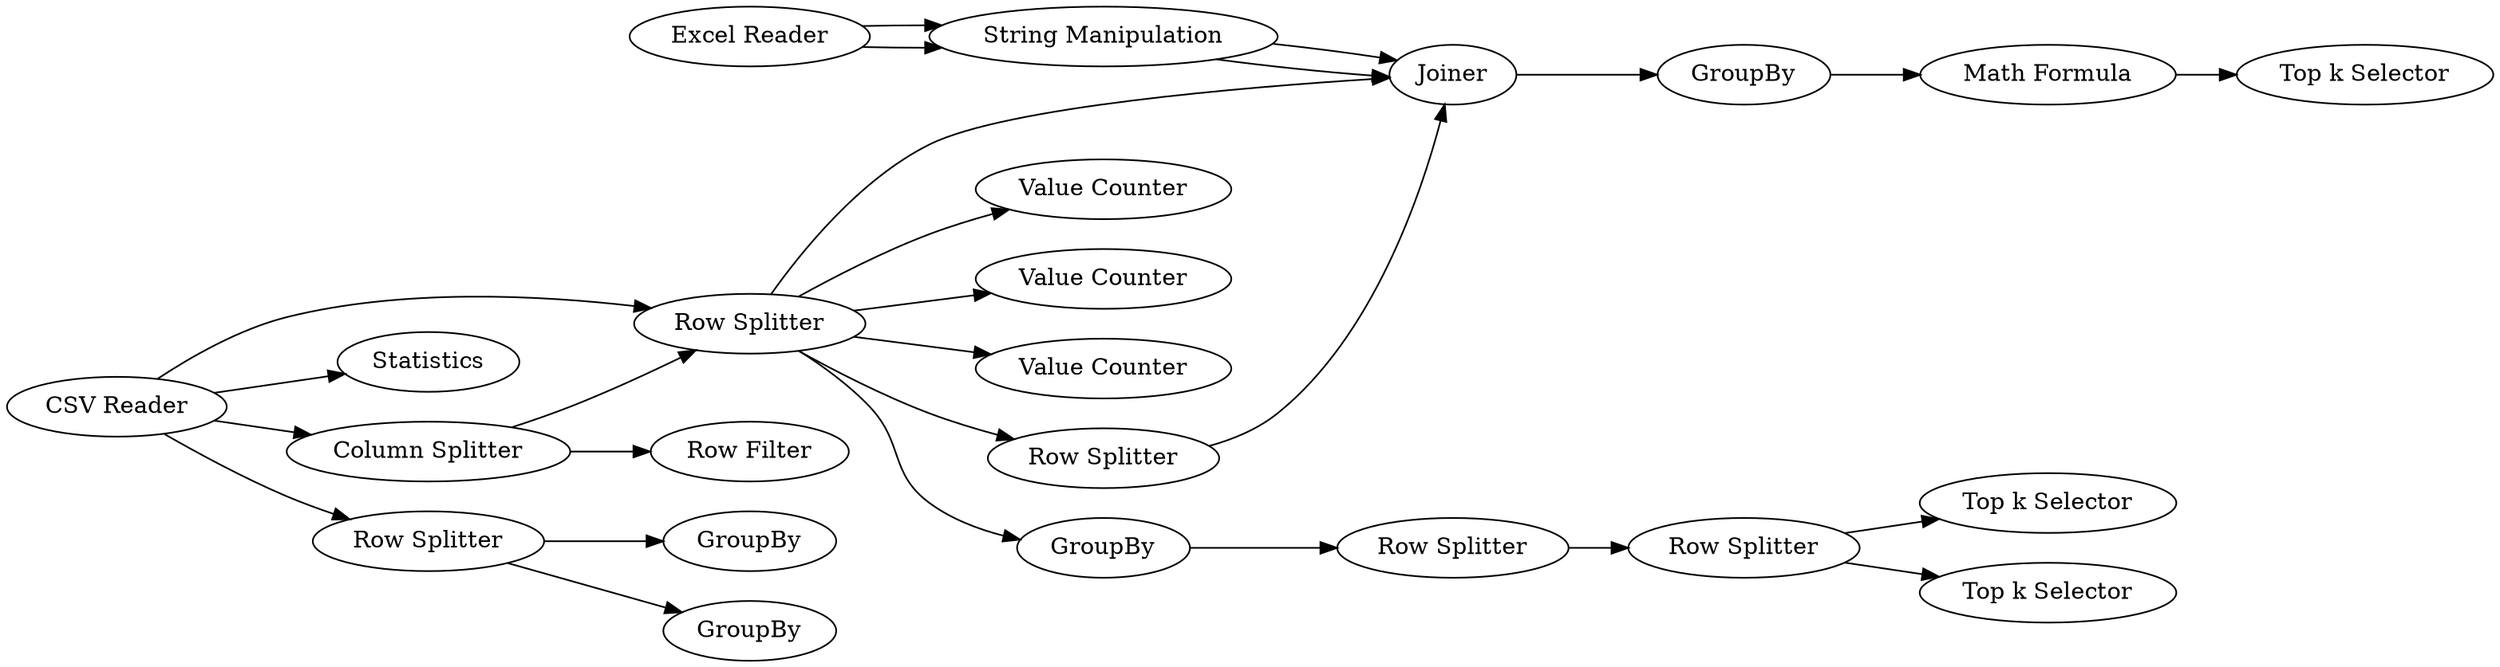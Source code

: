 digraph {
	1 [label="Excel Reader"]
	2 [label="CSV Reader"]
	10 [label="Row Splitter"]
	15 [label="String Manipulation"]
	16 [label=Joiner]
	1 [label="Excel Reader"]
	2 [label="CSV Reader"]
	3 [label=Statistics]
	4 [label="Column Splitter"]
	6 [label="Row Filter"]
	8 [label="Value Counter"]
	9 [label="Value Counter"]
	10 [label="Row Splitter"]
	11 [label=GroupBy]
	12 [label="Row Splitter"]
	13 [label=GroupBy]
	14 [label="Value Counter"]
	15 [label="String Manipulation"]
	16 [label=Joiner]
	18 [label="Row Splitter"]
	20 [label=GroupBy]
	21 [label="Top k Selector"]
	22 [label="Row Splitter"]
	23 [label="Top k Selector"]
	24 [label=GroupBy]
	25 [label="Math Formula"]
	26 [label="Top k Selector"]
	27 [label="Row Splitter"]
	1 -> 15
	2 -> 3
	2 -> 4
	2 -> 12
	4 -> 6
	4 -> 10
	10 -> 8
	10 -> 9
	10 -> 14
	10 -> 16
	12 -> 13
	12 -> 11
	15 -> 16
	1 -> 15
	2 -> 10
	10 -> 20
	10 -> 27
	15 -> 16
	16 -> 24
	18 -> 21
	18 -> 23
	20 -> 22
	22 -> 18
	24 -> 25
	25 -> 26
	27 -> 16
	rankdir=LR
}
